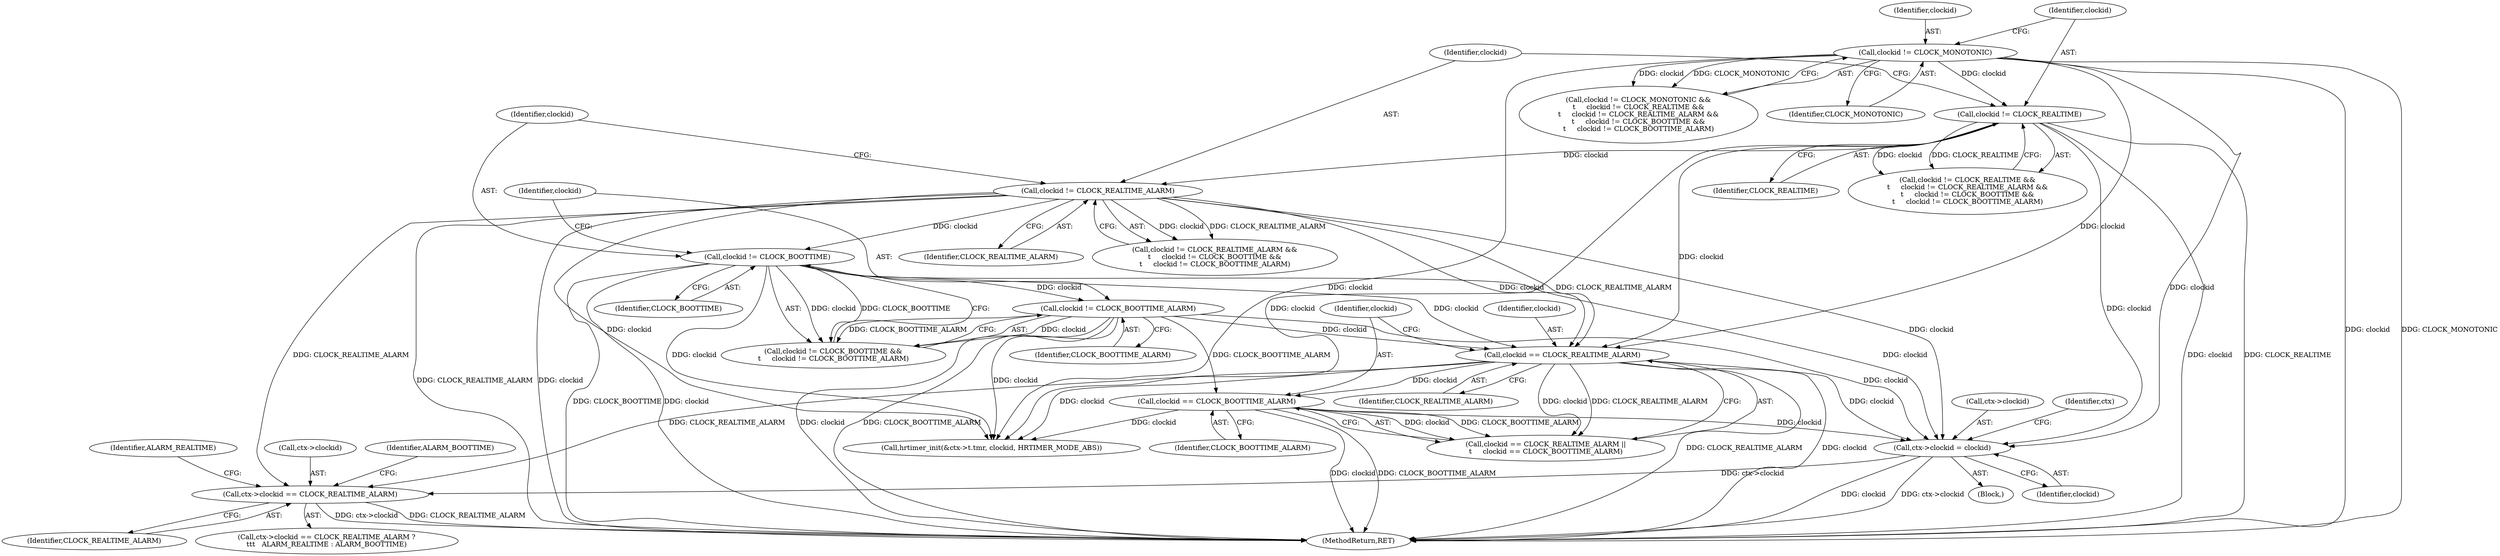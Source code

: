 digraph "0_linux_1e38da300e1e395a15048b0af1e5305bd91402f6@pointer" {
"1000183" [label="(Call,ctx->clockid = clockid)"];
"1000124" [label="(Call,clockid != CLOCK_MONOTONIC)"];
"1000132" [label="(Call,clockid != CLOCK_REALTIME_ALARM)"];
"1000128" [label="(Call,clockid != CLOCK_REALTIME)"];
"1000136" [label="(Call,clockid != CLOCK_BOOTTIME)"];
"1000139" [label="(Call,clockid != CLOCK_BOOTTIME_ALARM)"];
"1000151" [label="(Call,clockid == CLOCK_REALTIME_ALARM)"];
"1000154" [label="(Call,clockid == CLOCK_BOOTTIME_ALARM)"];
"1000199" [label="(Call,ctx->clockid == CLOCK_REALTIME_ALARM)"];
"1000150" [label="(Call,clockid == CLOCK_REALTIME_ALARM ||\n\t     clockid == CLOCK_BOOTTIME_ALARM)"];
"1000204" [label="(Identifier,ALARM_REALTIME)"];
"1000137" [label="(Identifier,clockid)"];
"1000124" [label="(Call,clockid != CLOCK_MONOTONIC)"];
"1000141" [label="(Identifier,CLOCK_BOOTTIME_ALARM)"];
"1000151" [label="(Call,clockid == CLOCK_REALTIME_ALARM)"];
"1000126" [label="(Identifier,CLOCK_MONOTONIC)"];
"1000153" [label="(Identifier,CLOCK_REALTIME_ALARM)"];
"1000198" [label="(Call,ctx->clockid == CLOCK_REALTIME_ALARM ?\n\t\t\t   ALARM_REALTIME : ALARM_BOOTTIME)"];
"1000129" [label="(Identifier,clockid)"];
"1000156" [label="(Identifier,CLOCK_BOOTTIME_ALARM)"];
"1000184" [label="(Call,ctx->clockid)"];
"1000208" [label="(Call,hrtimer_init(&ctx->t.tmr, clockid, HRTIMER_MODE_ABS))"];
"1000127" [label="(Call,clockid != CLOCK_REALTIME &&\n\t     clockid != CLOCK_REALTIME_ALARM &&\n\t     clockid != CLOCK_BOOTTIME &&\n\t     clockid != CLOCK_BOOTTIME_ALARM)"];
"1000152" [label="(Identifier,clockid)"];
"1000243" [label="(MethodReturn,RET)"];
"1000139" [label="(Call,clockid != CLOCK_BOOTTIME_ALARM)"];
"1000125" [label="(Identifier,clockid)"];
"1000107" [label="(Block,)"];
"1000190" [label="(Identifier,ctx)"];
"1000136" [label="(Call,clockid != CLOCK_BOOTTIME)"];
"1000131" [label="(Call,clockid != CLOCK_REALTIME_ALARM &&\n\t     clockid != CLOCK_BOOTTIME &&\n\t     clockid != CLOCK_BOOTTIME_ALARM)"];
"1000132" [label="(Call,clockid != CLOCK_REALTIME_ALARM)"];
"1000187" [label="(Identifier,clockid)"];
"1000200" [label="(Call,ctx->clockid)"];
"1000123" [label="(Call,clockid != CLOCK_MONOTONIC &&\n\t     clockid != CLOCK_REALTIME &&\n\t     clockid != CLOCK_REALTIME_ALARM &&\n\t     clockid != CLOCK_BOOTTIME &&\n\t     clockid != CLOCK_BOOTTIME_ALARM)"];
"1000128" [label="(Call,clockid != CLOCK_REALTIME)"];
"1000183" [label="(Call,ctx->clockid = clockid)"];
"1000133" [label="(Identifier,clockid)"];
"1000199" [label="(Call,ctx->clockid == CLOCK_REALTIME_ALARM)"];
"1000138" [label="(Identifier,CLOCK_BOOTTIME)"];
"1000155" [label="(Identifier,clockid)"];
"1000134" [label="(Identifier,CLOCK_REALTIME_ALARM)"];
"1000154" [label="(Call,clockid == CLOCK_BOOTTIME_ALARM)"];
"1000140" [label="(Identifier,clockid)"];
"1000135" [label="(Call,clockid != CLOCK_BOOTTIME &&\n\t     clockid != CLOCK_BOOTTIME_ALARM)"];
"1000203" [label="(Identifier,CLOCK_REALTIME_ALARM)"];
"1000205" [label="(Identifier,ALARM_BOOTTIME)"];
"1000130" [label="(Identifier,CLOCK_REALTIME)"];
"1000183" -> "1000107"  [label="AST: "];
"1000183" -> "1000187"  [label="CFG: "];
"1000184" -> "1000183"  [label="AST: "];
"1000187" -> "1000183"  [label="AST: "];
"1000190" -> "1000183"  [label="CFG: "];
"1000183" -> "1000243"  [label="DDG: clockid"];
"1000183" -> "1000243"  [label="DDG: ctx->clockid"];
"1000124" -> "1000183"  [label="DDG: clockid"];
"1000132" -> "1000183"  [label="DDG: clockid"];
"1000136" -> "1000183"  [label="DDG: clockid"];
"1000139" -> "1000183"  [label="DDG: clockid"];
"1000151" -> "1000183"  [label="DDG: clockid"];
"1000128" -> "1000183"  [label="DDG: clockid"];
"1000154" -> "1000183"  [label="DDG: clockid"];
"1000183" -> "1000199"  [label="DDG: ctx->clockid"];
"1000124" -> "1000123"  [label="AST: "];
"1000124" -> "1000126"  [label="CFG: "];
"1000125" -> "1000124"  [label="AST: "];
"1000126" -> "1000124"  [label="AST: "];
"1000129" -> "1000124"  [label="CFG: "];
"1000123" -> "1000124"  [label="CFG: "];
"1000124" -> "1000243"  [label="DDG: CLOCK_MONOTONIC"];
"1000124" -> "1000243"  [label="DDG: clockid"];
"1000124" -> "1000123"  [label="DDG: clockid"];
"1000124" -> "1000123"  [label="DDG: CLOCK_MONOTONIC"];
"1000124" -> "1000128"  [label="DDG: clockid"];
"1000124" -> "1000151"  [label="DDG: clockid"];
"1000124" -> "1000208"  [label="DDG: clockid"];
"1000132" -> "1000131"  [label="AST: "];
"1000132" -> "1000134"  [label="CFG: "];
"1000133" -> "1000132"  [label="AST: "];
"1000134" -> "1000132"  [label="AST: "];
"1000137" -> "1000132"  [label="CFG: "];
"1000131" -> "1000132"  [label="CFG: "];
"1000132" -> "1000243"  [label="DDG: CLOCK_REALTIME_ALARM"];
"1000132" -> "1000243"  [label="DDG: clockid"];
"1000132" -> "1000131"  [label="DDG: clockid"];
"1000132" -> "1000131"  [label="DDG: CLOCK_REALTIME_ALARM"];
"1000128" -> "1000132"  [label="DDG: clockid"];
"1000132" -> "1000136"  [label="DDG: clockid"];
"1000132" -> "1000151"  [label="DDG: clockid"];
"1000132" -> "1000151"  [label="DDG: CLOCK_REALTIME_ALARM"];
"1000132" -> "1000199"  [label="DDG: CLOCK_REALTIME_ALARM"];
"1000132" -> "1000208"  [label="DDG: clockid"];
"1000128" -> "1000127"  [label="AST: "];
"1000128" -> "1000130"  [label="CFG: "];
"1000129" -> "1000128"  [label="AST: "];
"1000130" -> "1000128"  [label="AST: "];
"1000133" -> "1000128"  [label="CFG: "];
"1000127" -> "1000128"  [label="CFG: "];
"1000128" -> "1000243"  [label="DDG: CLOCK_REALTIME"];
"1000128" -> "1000243"  [label="DDG: clockid"];
"1000128" -> "1000127"  [label="DDG: clockid"];
"1000128" -> "1000127"  [label="DDG: CLOCK_REALTIME"];
"1000128" -> "1000151"  [label="DDG: clockid"];
"1000128" -> "1000208"  [label="DDG: clockid"];
"1000136" -> "1000135"  [label="AST: "];
"1000136" -> "1000138"  [label="CFG: "];
"1000137" -> "1000136"  [label="AST: "];
"1000138" -> "1000136"  [label="AST: "];
"1000140" -> "1000136"  [label="CFG: "];
"1000135" -> "1000136"  [label="CFG: "];
"1000136" -> "1000243"  [label="DDG: CLOCK_BOOTTIME"];
"1000136" -> "1000243"  [label="DDG: clockid"];
"1000136" -> "1000135"  [label="DDG: clockid"];
"1000136" -> "1000135"  [label="DDG: CLOCK_BOOTTIME"];
"1000136" -> "1000139"  [label="DDG: clockid"];
"1000136" -> "1000151"  [label="DDG: clockid"];
"1000136" -> "1000208"  [label="DDG: clockid"];
"1000139" -> "1000135"  [label="AST: "];
"1000139" -> "1000141"  [label="CFG: "];
"1000140" -> "1000139"  [label="AST: "];
"1000141" -> "1000139"  [label="AST: "];
"1000135" -> "1000139"  [label="CFG: "];
"1000139" -> "1000243"  [label="DDG: CLOCK_BOOTTIME_ALARM"];
"1000139" -> "1000243"  [label="DDG: clockid"];
"1000139" -> "1000135"  [label="DDG: clockid"];
"1000139" -> "1000135"  [label="DDG: CLOCK_BOOTTIME_ALARM"];
"1000139" -> "1000151"  [label="DDG: clockid"];
"1000139" -> "1000154"  [label="DDG: CLOCK_BOOTTIME_ALARM"];
"1000139" -> "1000208"  [label="DDG: clockid"];
"1000151" -> "1000150"  [label="AST: "];
"1000151" -> "1000153"  [label="CFG: "];
"1000152" -> "1000151"  [label="AST: "];
"1000153" -> "1000151"  [label="AST: "];
"1000155" -> "1000151"  [label="CFG: "];
"1000150" -> "1000151"  [label="CFG: "];
"1000151" -> "1000243"  [label="DDG: clockid"];
"1000151" -> "1000243"  [label="DDG: CLOCK_REALTIME_ALARM"];
"1000151" -> "1000150"  [label="DDG: clockid"];
"1000151" -> "1000150"  [label="DDG: CLOCK_REALTIME_ALARM"];
"1000151" -> "1000154"  [label="DDG: clockid"];
"1000151" -> "1000199"  [label="DDG: CLOCK_REALTIME_ALARM"];
"1000151" -> "1000208"  [label="DDG: clockid"];
"1000154" -> "1000150"  [label="AST: "];
"1000154" -> "1000156"  [label="CFG: "];
"1000155" -> "1000154"  [label="AST: "];
"1000156" -> "1000154"  [label="AST: "];
"1000150" -> "1000154"  [label="CFG: "];
"1000154" -> "1000243"  [label="DDG: clockid"];
"1000154" -> "1000243"  [label="DDG: CLOCK_BOOTTIME_ALARM"];
"1000154" -> "1000150"  [label="DDG: clockid"];
"1000154" -> "1000150"  [label="DDG: CLOCK_BOOTTIME_ALARM"];
"1000154" -> "1000208"  [label="DDG: clockid"];
"1000199" -> "1000198"  [label="AST: "];
"1000199" -> "1000203"  [label="CFG: "];
"1000200" -> "1000199"  [label="AST: "];
"1000203" -> "1000199"  [label="AST: "];
"1000204" -> "1000199"  [label="CFG: "];
"1000205" -> "1000199"  [label="CFG: "];
"1000199" -> "1000243"  [label="DDG: ctx->clockid"];
"1000199" -> "1000243"  [label="DDG: CLOCK_REALTIME_ALARM"];
}
